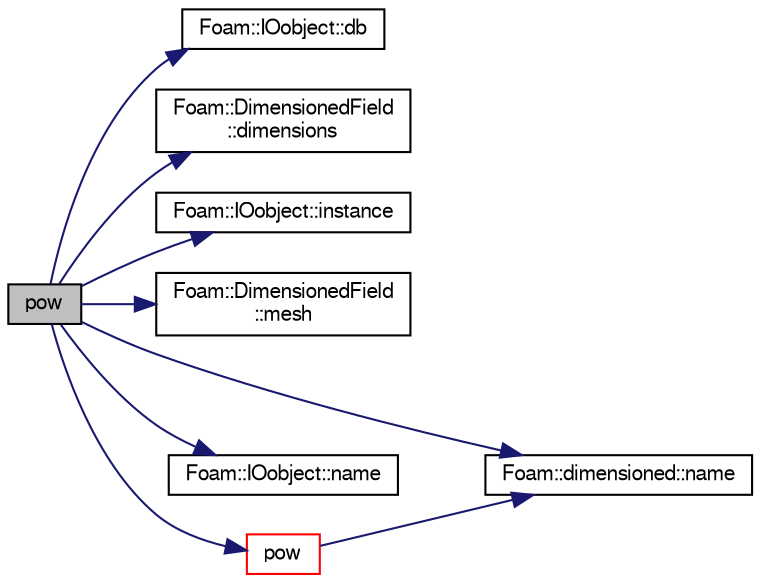 digraph "pow"
{
  bgcolor="transparent";
  edge [fontname="FreeSans",fontsize="10",labelfontname="FreeSans",labelfontsize="10"];
  node [fontname="FreeSans",fontsize="10",shape=record];
  rankdir="LR";
  Node68990 [label="pow",height=0.2,width=0.4,color="black", fillcolor="grey75", style="filled", fontcolor="black"];
  Node68990 -> Node68991 [color="midnightblue",fontsize="10",style="solid",fontname="FreeSans"];
  Node68991 [label="Foam::IOobject::db",height=0.2,width=0.4,color="black",URL="$a26142.html#a65cc75d9f80b1df5c3184fb2274a97f1",tooltip="Return the local objectRegistry. "];
  Node68990 -> Node68992 [color="midnightblue",fontsize="10",style="solid",fontname="FreeSans"];
  Node68992 [label="Foam::DimensionedField\l::dimensions",height=0.2,width=0.4,color="black",URL="$a26390.html#a66989c1e0666e0d0c93a2056ce75599e",tooltip="Return dimensions. "];
  Node68990 -> Node68993 [color="midnightblue",fontsize="10",style="solid",fontname="FreeSans"];
  Node68993 [label="Foam::IOobject::instance",height=0.2,width=0.4,color="black",URL="$a26142.html#acac6de003b420b848571b5064e50ed89"];
  Node68990 -> Node68994 [color="midnightblue",fontsize="10",style="solid",fontname="FreeSans"];
  Node68994 [label="Foam::DimensionedField\l::mesh",height=0.2,width=0.4,color="black",URL="$a26390.html#a8f1110830348a1448a14ab5e3cf47e3b",tooltip="Return mesh. "];
  Node68990 -> Node68995 [color="midnightblue",fontsize="10",style="solid",fontname="FreeSans"];
  Node68995 [label="Foam::dimensioned::name",height=0.2,width=0.4,color="black",URL="$a26366.html#ade4113569ef0db70665fded275a5e38e",tooltip="Return const reference to name. "];
  Node68990 -> Node68996 [color="midnightblue",fontsize="10",style="solid",fontname="FreeSans"];
  Node68996 [label="Foam::IOobject::name",height=0.2,width=0.4,color="black",URL="$a26142.html#acc80e00a8ac919288fb55bd14cc88bf6",tooltip="Return name. "];
  Node68990 -> Node68997 [color="midnightblue",fontsize="10",style="solid",fontname="FreeSans"];
  Node68997 [label="pow",height=0.2,width=0.4,color="red",URL="$a21124.html#a7500c8e9d27a442adc75e287de074c7c"];
  Node68997 -> Node68995 [color="midnightblue",fontsize="10",style="solid",fontname="FreeSans"];
}
